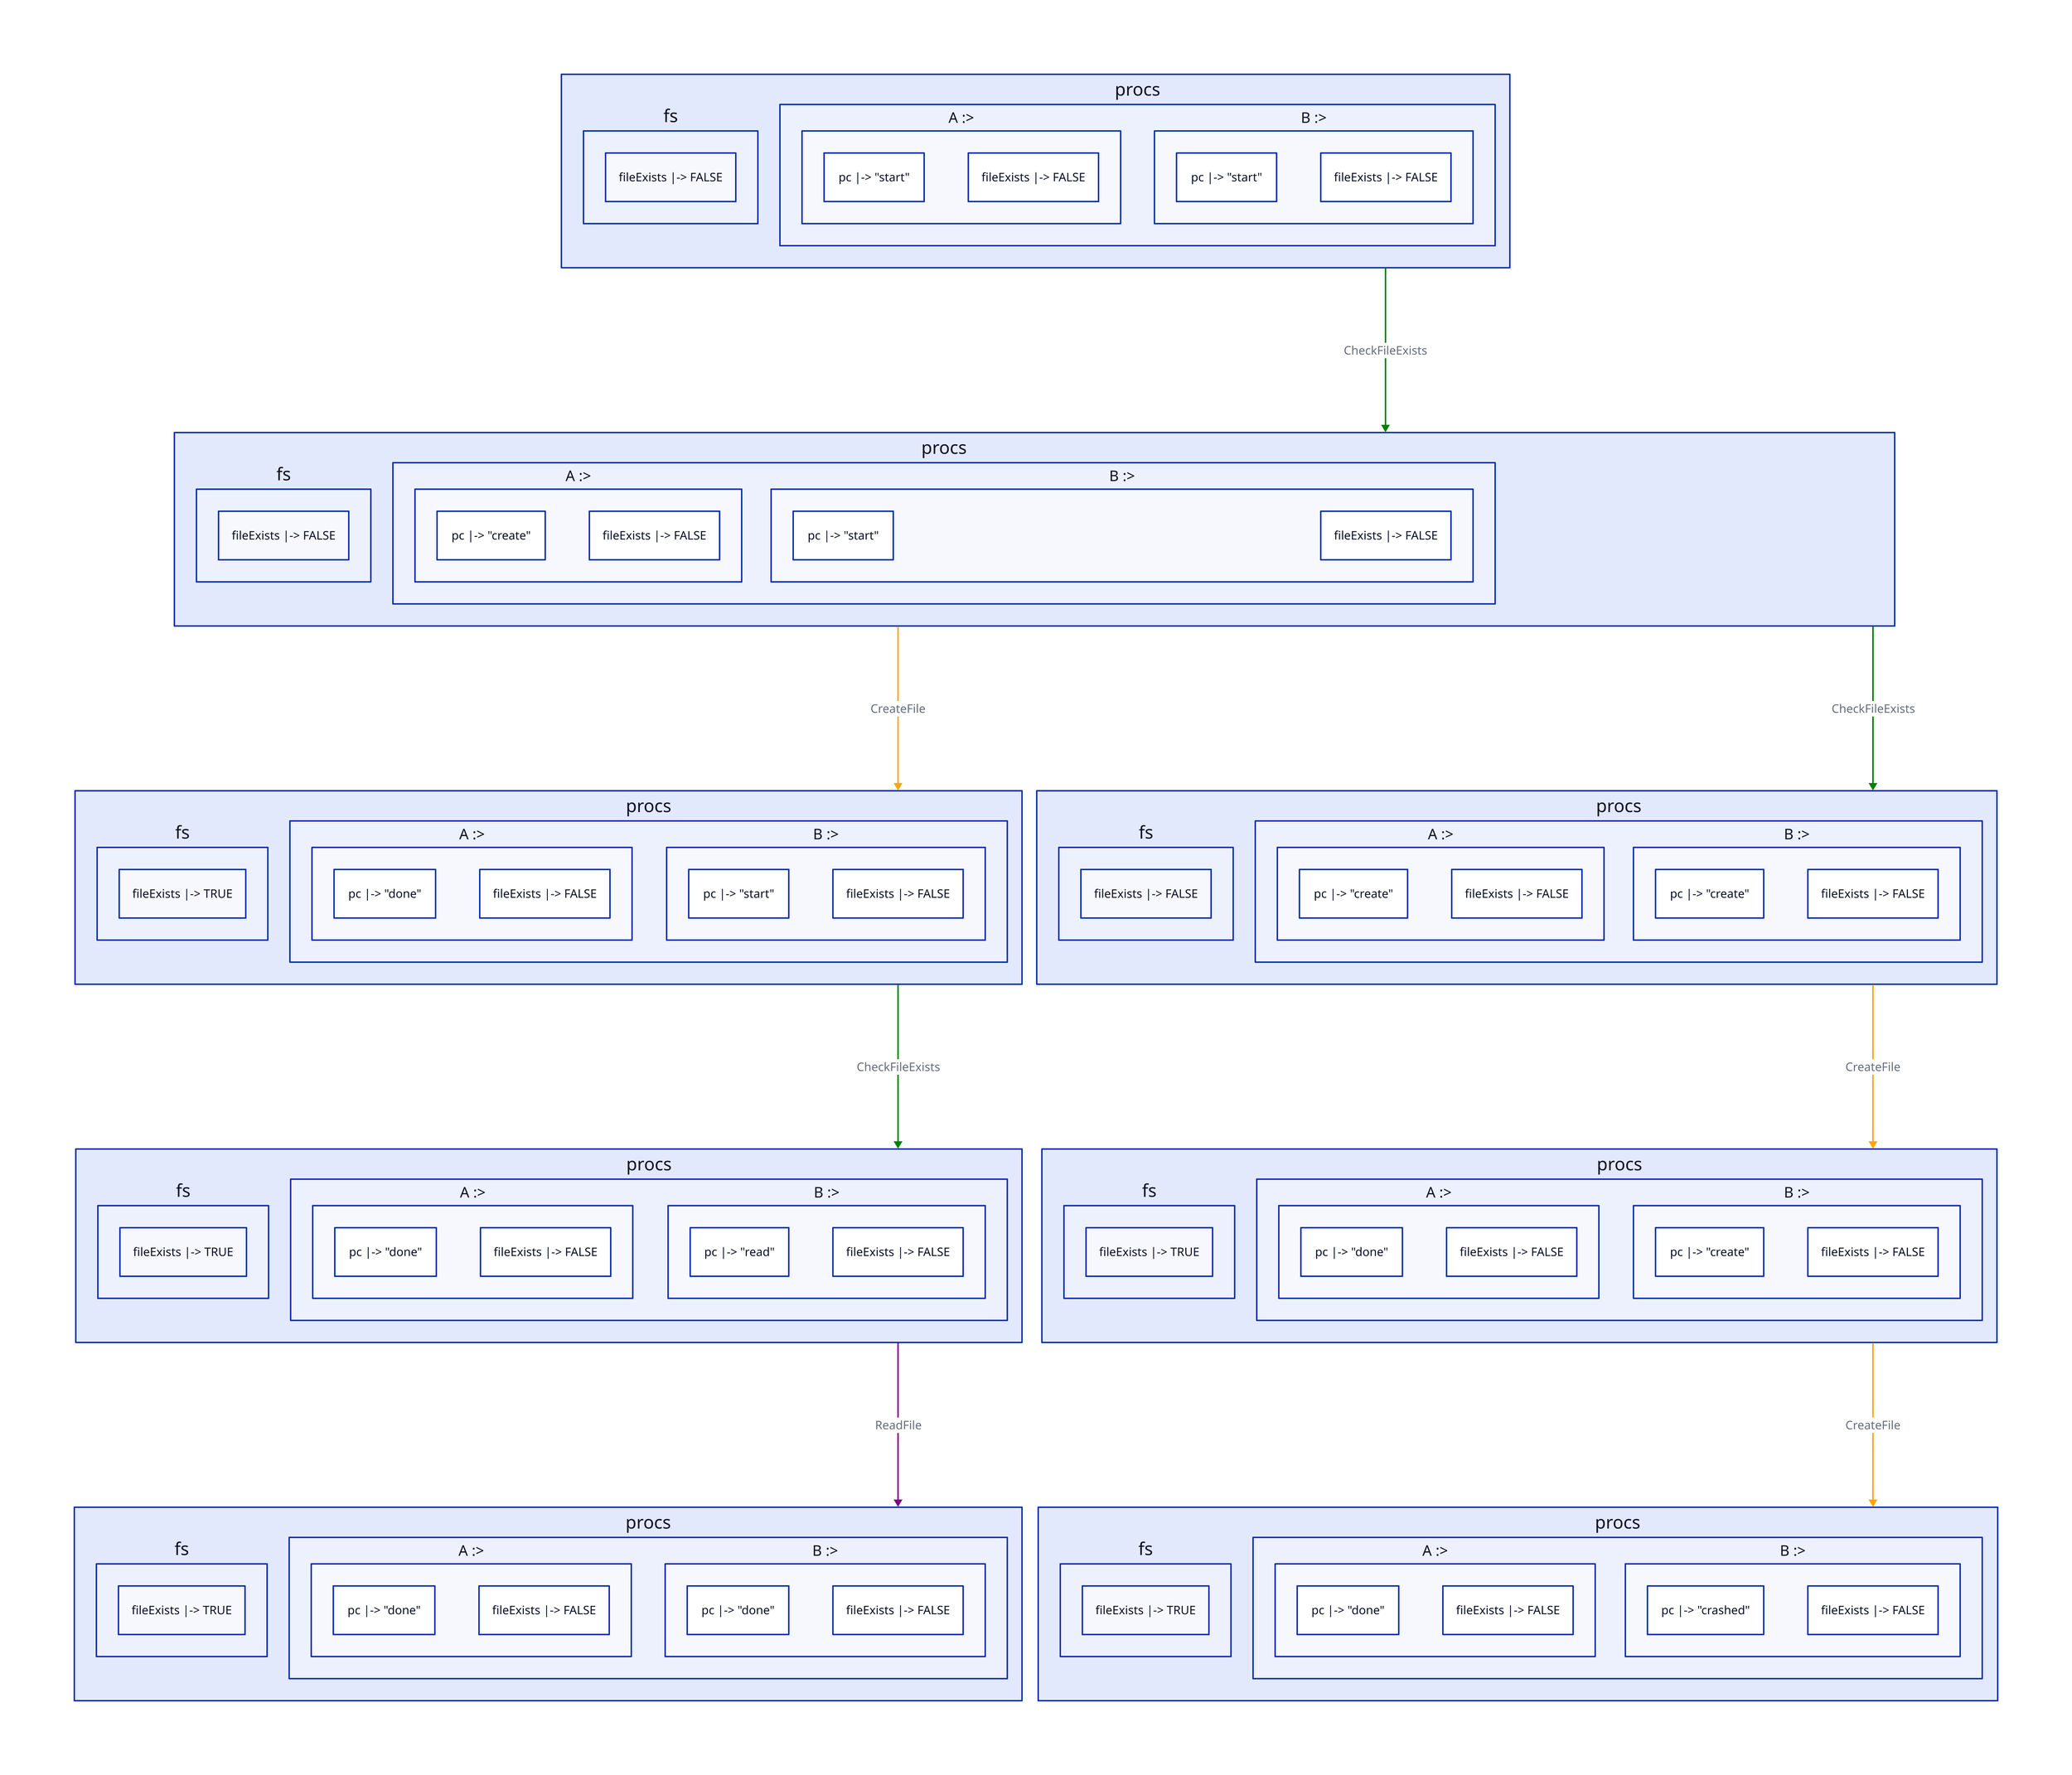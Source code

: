 state6: "" {
  var0: "fs" {
    var0: "fileExists |-> FALSE"
  }
  var1: "procs" {
    var0: "A :>" {
      var0: "pc |-> \"start\""
      var1: "fileExists |-> FALSE"
    }
    var1: "B :>" {
      var0: "pc |-> \"start\""
      var1: "fileExists |-> FALSE"
    }
  }
}
state7: "" {
  var0: "fs" {
    var0: "fileExists |-> FALSE"
  }
  var1: "procs" {
    var0: "A :>" {
      var0: "pc |-> \"create\""
      var1: "fileExists |-> FALSE"
    }
    var1: "B :>" {
      var0: "pc |-> \"start\""
      var1: "fileExists |-> FALSE"
    }
  }
}
state8: "" {
  var0: "fs" {
    var0: "fileExists |-> TRUE"
  }
  var1: "procs" {
    var0: "A :>" {
      var0: "pc |-> \"done\""
      var1: "fileExists |-> FALSE"
    }
    var1: "B :>" {
      var0: "pc |-> \"start\""
      var1: "fileExists |-> FALSE"
    }
  }
}
state9: "" {
  var0: "fs" {
    var0: "fileExists |-> FALSE"
  }
  var1: "procs" {
    var0: "A :>" {
      var0: "pc |-> \"create\""
      var1: "fileExists |-> FALSE"
    }
    var1: "B :>" {
      var0: "pc |-> \"create\""
      var1: "fileExists |-> FALSE"
    }
  }
}
state10: "" {
  var0: "fs" {
    var0: "fileExists |-> TRUE"
  }
  var1: "procs" {
    var0: "A :>" {
      var0: "pc |-> \"done\""
      var1: "fileExists |-> FALSE"
    }
    var1: "B :>" {
      var0: "pc |-> \"read\""
      var1: "fileExists |-> FALSE"
    }
  }
}
state11: "" {
  var0: "fs" {
    var0: "fileExists |-> TRUE"
  }
  var1: "procs" {
    var0: "A :>" {
      var0: "pc |-> \"done\""
      var1: "fileExists |-> FALSE"
    }
    var1: "B :>" {
      var0: "pc |-> \"create\""
      var1: "fileExists |-> FALSE"
    }
  }
}
state12: "" {
  var0: "fs" {
    var0: "fileExists |-> TRUE"
  }
  var1: "procs" {
    var0: "A :>" {
      var0: "pc |-> \"done\""
      var1: "fileExists |-> FALSE"
    }
    var1: "B :>" {
      var0: "pc |-> \"done\""
      var1: "fileExists |-> FALSE"
    }
  }
}
state13: "" {
  var0: "fs" {
    var0: "fileExists |-> TRUE"
  }
  var1: "procs" {
    var0: "A :>" {
      var0: "pc |-> \"done\""
      var1: "fileExists |-> FALSE"
    }
    var1: "B :>" {
      var0: "pc |-> \"crashed\""
      var1: "fileExists |-> FALSE"
    }
  }
}
state6 -> state7: "CheckFileExists" {
  style: {
    stroke: green
  }
}
state7 -> state8: "CreateFile" {
  style: {
    stroke: orange
  }
}
state7 -> state9: "CheckFileExists" {
  style: {
    stroke: green
  }
}
state8 -> state10: "CheckFileExists" {
  style: {
    stroke: green
  }
}
state9 -> state11: "CreateFile" {
  style: {
    stroke: orange
  }
}
state10 -> state12: "ReadFile" {
  style: {
    stroke: purple
  }
}
state11 -> state13: "CreateFile" {
  style: {
    stroke: orange
  }
}
